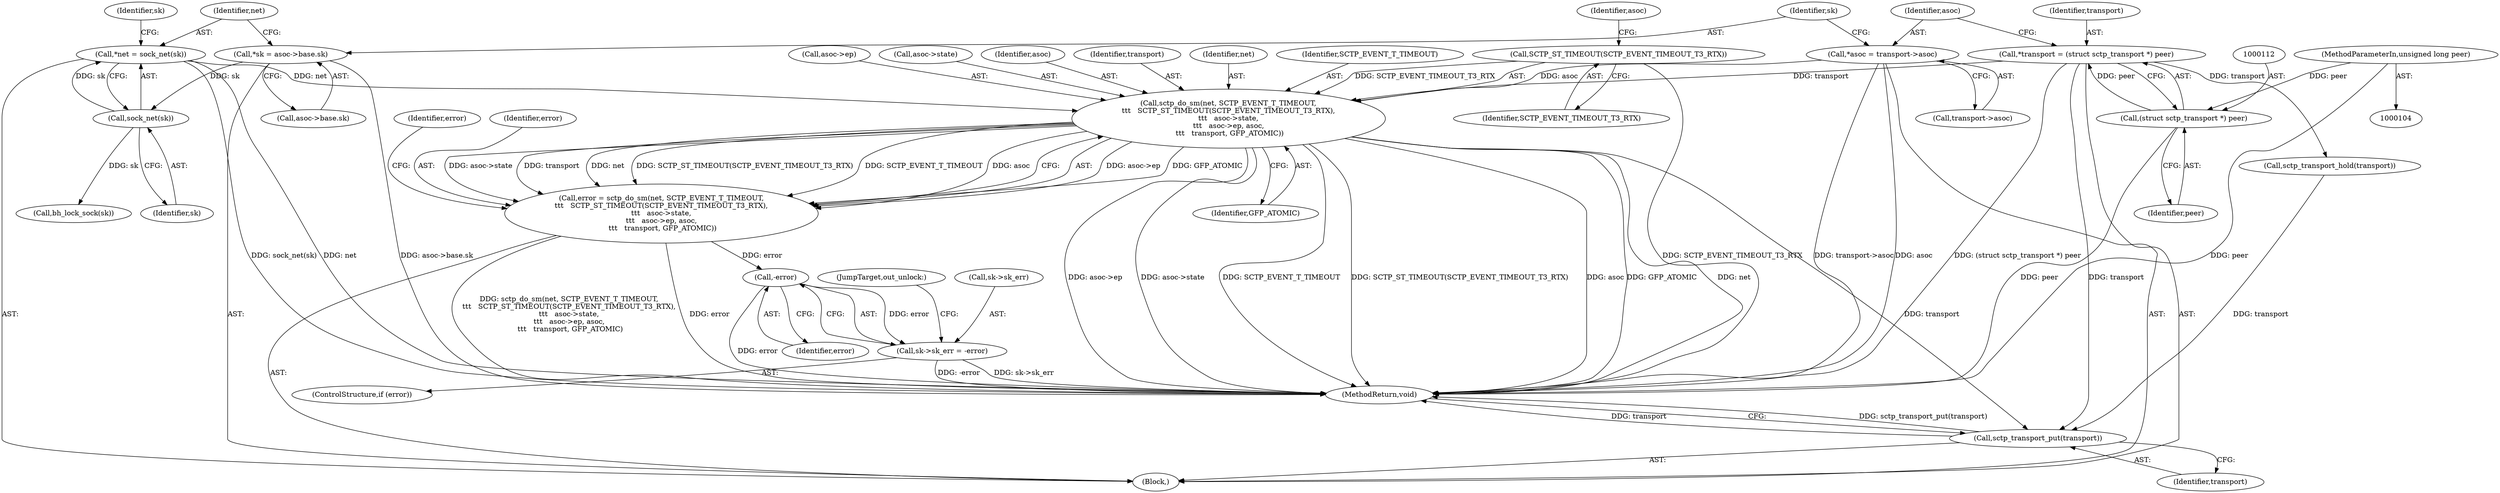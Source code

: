 digraph "0_linux_635682a14427d241bab7bbdeebb48a7d7b91638e_1@pointer" {
"1000164" [label="(Call,sctp_do_sm(net, SCTP_EVENT_T_TIMEOUT,\n\t\t\t   SCTP_ST_TIMEOUT(SCTP_EVENT_TIMEOUT_T3_RTX),\n\t\t\t   asoc->state,\n\t\t\t   asoc->ep, asoc,\n \t\t\t   transport, GFP_ATOMIC))"];
"1000129" [label="(Call,*net = sock_net(sk))"];
"1000131" [label="(Call,sock_net(sk))"];
"1000121" [label="(Call,*sk = asoc->base.sk)"];
"1000167" [label="(Call,SCTP_ST_TIMEOUT(SCTP_EVENT_TIMEOUT_T3_RTX))"];
"1000115" [label="(Call,*asoc = transport->asoc)"];
"1000109" [label="(Call,*transport = (struct sctp_transport *) peer)"];
"1000111" [label="(Call,(struct sctp_transport *) peer)"];
"1000105" [label="(MethodParameterIn,unsigned long peer)"];
"1000162" [label="(Call,error = sctp_do_sm(net, SCTP_EVENT_T_TIMEOUT,\n\t\t\t   SCTP_ST_TIMEOUT(SCTP_EVENT_TIMEOUT_T3_RTX),\n\t\t\t   asoc->state,\n\t\t\t   asoc->ep, asoc,\n \t\t\t   transport, GFP_ATOMIC))"];
"1000184" [label="(Call,-error)"];
"1000180" [label="(Call,sk->sk_err = -error)"];
"1000189" [label="(Call,sctp_transport_put(transport))"];
"1000122" [label="(Identifier,sk)"];
"1000109" [label="(Call,*transport = (struct sctp_transport *) peer)"];
"1000117" [label="(Call,transport->asoc)"];
"1000167" [label="(Call,SCTP_ST_TIMEOUT(SCTP_EVENT_TIMEOUT_T3_RTX))"];
"1000131" [label="(Call,sock_net(sk))"];
"1000178" [label="(ControlStructure,if (error))"];
"1000116" [label="(Identifier,asoc)"];
"1000111" [label="(Call,(struct sctp_transport *) peer)"];
"1000175" [label="(Identifier,asoc)"];
"1000181" [label="(Call,sk->sk_err)"];
"1000110" [label="(Identifier,transport)"];
"1000105" [label="(MethodParameterIn,unsigned long peer)"];
"1000133" [label="(Call,bh_lock_sock(sk))"];
"1000186" [label="(JumpTarget,out_unlock:)"];
"1000177" [label="(Identifier,GFP_ATOMIC)"];
"1000129" [label="(Call,*net = sock_net(sk))"];
"1000176" [label="(Identifier,transport)"];
"1000180" [label="(Call,sk->sk_err = -error)"];
"1000165" [label="(Identifier,net)"];
"1000115" [label="(Call,*asoc = transport->asoc)"];
"1000189" [label="(Call,sctp_transport_put(transport))"];
"1000184" [label="(Call,-error)"];
"1000130" [label="(Identifier,net)"];
"1000166" [label="(Identifier,SCTP_EVENT_T_TIMEOUT)"];
"1000172" [label="(Call,asoc->ep)"];
"1000106" [label="(Block,)"];
"1000134" [label="(Identifier,sk)"];
"1000121" [label="(Call,*sk = asoc->base.sk)"];
"1000113" [label="(Identifier,peer)"];
"1000163" [label="(Identifier,error)"];
"1000154" [label="(Call,sctp_transport_hold(transport))"];
"1000162" [label="(Call,error = sctp_do_sm(net, SCTP_EVENT_T_TIMEOUT,\n\t\t\t   SCTP_ST_TIMEOUT(SCTP_EVENT_TIMEOUT_T3_RTX),\n\t\t\t   asoc->state,\n\t\t\t   asoc->ep, asoc,\n \t\t\t   transport, GFP_ATOMIC))"];
"1000168" [label="(Identifier,SCTP_EVENT_TIMEOUT_T3_RTX)"];
"1000185" [label="(Identifier,error)"];
"1000179" [label="(Identifier,error)"];
"1000190" [label="(Identifier,transport)"];
"1000164" [label="(Call,sctp_do_sm(net, SCTP_EVENT_T_TIMEOUT,\n\t\t\t   SCTP_ST_TIMEOUT(SCTP_EVENT_TIMEOUT_T3_RTX),\n\t\t\t   asoc->state,\n\t\t\t   asoc->ep, asoc,\n \t\t\t   transport, GFP_ATOMIC))"];
"1000169" [label="(Call,asoc->state)"];
"1000191" [label="(MethodReturn,void)"];
"1000123" [label="(Call,asoc->base.sk)"];
"1000132" [label="(Identifier,sk)"];
"1000170" [label="(Identifier,asoc)"];
"1000164" -> "1000162"  [label="AST: "];
"1000164" -> "1000177"  [label="CFG: "];
"1000165" -> "1000164"  [label="AST: "];
"1000166" -> "1000164"  [label="AST: "];
"1000167" -> "1000164"  [label="AST: "];
"1000169" -> "1000164"  [label="AST: "];
"1000172" -> "1000164"  [label="AST: "];
"1000175" -> "1000164"  [label="AST: "];
"1000176" -> "1000164"  [label="AST: "];
"1000177" -> "1000164"  [label="AST: "];
"1000162" -> "1000164"  [label="CFG: "];
"1000164" -> "1000191"  [label="DDG: asoc->ep"];
"1000164" -> "1000191"  [label="DDG: asoc->state"];
"1000164" -> "1000191"  [label="DDG: SCTP_EVENT_T_TIMEOUT"];
"1000164" -> "1000191"  [label="DDG: SCTP_ST_TIMEOUT(SCTP_EVENT_TIMEOUT_T3_RTX)"];
"1000164" -> "1000191"  [label="DDG: GFP_ATOMIC"];
"1000164" -> "1000191"  [label="DDG: asoc"];
"1000164" -> "1000191"  [label="DDG: net"];
"1000164" -> "1000162"  [label="DDG: asoc->ep"];
"1000164" -> "1000162"  [label="DDG: GFP_ATOMIC"];
"1000164" -> "1000162"  [label="DDG: asoc->state"];
"1000164" -> "1000162"  [label="DDG: transport"];
"1000164" -> "1000162"  [label="DDG: net"];
"1000164" -> "1000162"  [label="DDG: SCTP_ST_TIMEOUT(SCTP_EVENT_TIMEOUT_T3_RTX)"];
"1000164" -> "1000162"  [label="DDG: SCTP_EVENT_T_TIMEOUT"];
"1000164" -> "1000162"  [label="DDG: asoc"];
"1000129" -> "1000164"  [label="DDG: net"];
"1000167" -> "1000164"  [label="DDG: SCTP_EVENT_TIMEOUT_T3_RTX"];
"1000115" -> "1000164"  [label="DDG: asoc"];
"1000109" -> "1000164"  [label="DDG: transport"];
"1000164" -> "1000189"  [label="DDG: transport"];
"1000129" -> "1000106"  [label="AST: "];
"1000129" -> "1000131"  [label="CFG: "];
"1000130" -> "1000129"  [label="AST: "];
"1000131" -> "1000129"  [label="AST: "];
"1000134" -> "1000129"  [label="CFG: "];
"1000129" -> "1000191"  [label="DDG: net"];
"1000129" -> "1000191"  [label="DDG: sock_net(sk)"];
"1000131" -> "1000129"  [label="DDG: sk"];
"1000131" -> "1000132"  [label="CFG: "];
"1000132" -> "1000131"  [label="AST: "];
"1000121" -> "1000131"  [label="DDG: sk"];
"1000131" -> "1000133"  [label="DDG: sk"];
"1000121" -> "1000106"  [label="AST: "];
"1000121" -> "1000123"  [label="CFG: "];
"1000122" -> "1000121"  [label="AST: "];
"1000123" -> "1000121"  [label="AST: "];
"1000130" -> "1000121"  [label="CFG: "];
"1000121" -> "1000191"  [label="DDG: asoc->base.sk"];
"1000167" -> "1000168"  [label="CFG: "];
"1000168" -> "1000167"  [label="AST: "];
"1000170" -> "1000167"  [label="CFG: "];
"1000167" -> "1000191"  [label="DDG: SCTP_EVENT_TIMEOUT_T3_RTX"];
"1000115" -> "1000106"  [label="AST: "];
"1000115" -> "1000117"  [label="CFG: "];
"1000116" -> "1000115"  [label="AST: "];
"1000117" -> "1000115"  [label="AST: "];
"1000122" -> "1000115"  [label="CFG: "];
"1000115" -> "1000191"  [label="DDG: transport->asoc"];
"1000115" -> "1000191"  [label="DDG: asoc"];
"1000109" -> "1000106"  [label="AST: "];
"1000109" -> "1000111"  [label="CFG: "];
"1000110" -> "1000109"  [label="AST: "];
"1000111" -> "1000109"  [label="AST: "];
"1000116" -> "1000109"  [label="CFG: "];
"1000109" -> "1000191"  [label="DDG: (struct sctp_transport *) peer"];
"1000111" -> "1000109"  [label="DDG: peer"];
"1000109" -> "1000154"  [label="DDG: transport"];
"1000109" -> "1000189"  [label="DDG: transport"];
"1000111" -> "1000113"  [label="CFG: "];
"1000112" -> "1000111"  [label="AST: "];
"1000113" -> "1000111"  [label="AST: "];
"1000111" -> "1000191"  [label="DDG: peer"];
"1000105" -> "1000111"  [label="DDG: peer"];
"1000105" -> "1000104"  [label="AST: "];
"1000105" -> "1000191"  [label="DDG: peer"];
"1000162" -> "1000106"  [label="AST: "];
"1000163" -> "1000162"  [label="AST: "];
"1000179" -> "1000162"  [label="CFG: "];
"1000162" -> "1000191"  [label="DDG: sctp_do_sm(net, SCTP_EVENT_T_TIMEOUT,\n\t\t\t   SCTP_ST_TIMEOUT(SCTP_EVENT_TIMEOUT_T3_RTX),\n\t\t\t   asoc->state,\n\t\t\t   asoc->ep, asoc,\n \t\t\t   transport, GFP_ATOMIC)"];
"1000162" -> "1000191"  [label="DDG: error"];
"1000162" -> "1000184"  [label="DDG: error"];
"1000184" -> "1000180"  [label="AST: "];
"1000184" -> "1000185"  [label="CFG: "];
"1000185" -> "1000184"  [label="AST: "];
"1000180" -> "1000184"  [label="CFG: "];
"1000184" -> "1000191"  [label="DDG: error"];
"1000184" -> "1000180"  [label="DDG: error"];
"1000180" -> "1000178"  [label="AST: "];
"1000181" -> "1000180"  [label="AST: "];
"1000186" -> "1000180"  [label="CFG: "];
"1000180" -> "1000191"  [label="DDG: sk->sk_err"];
"1000180" -> "1000191"  [label="DDG: -error"];
"1000189" -> "1000106"  [label="AST: "];
"1000189" -> "1000190"  [label="CFG: "];
"1000190" -> "1000189"  [label="AST: "];
"1000191" -> "1000189"  [label="CFG: "];
"1000189" -> "1000191"  [label="DDG: sctp_transport_put(transport)"];
"1000189" -> "1000191"  [label="DDG: transport"];
"1000154" -> "1000189"  [label="DDG: transport"];
}
